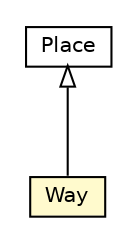 #!/usr/local/bin/dot
#
# Class diagram 
# Generated by UMLGraph version R5_6-24-gf6e263 (http://www.umlgraph.org/)
#

digraph G {
	edge [fontname="Helvetica",fontsize=10,labelfontname="Helvetica",labelfontsize=10];
	node [fontname="Helvetica",fontsize=10,shape=plaintext];
	nodesep=0.25;
	ranksep=0.5;
	// org.universAAL.ontology.location.Place
	c8610401 [label=<<table title="org.universAAL.ontology.location.Place" border="0" cellborder="1" cellspacing="0" cellpadding="2" port="p" href="./Place.html">
		<tr><td><table border="0" cellspacing="0" cellpadding="1">
<tr><td align="center" balign="center"> Place </td></tr>
		</table></td></tr>
		</table>>, URL="./Place.html", fontname="Helvetica", fontcolor="black", fontsize=10.0];
	// org.universAAL.ontology.location.Way
	c8610402 [label=<<table title="org.universAAL.ontology.location.Way" border="0" cellborder="1" cellspacing="0" cellpadding="2" port="p" bgcolor="lemonChiffon" href="./Way.html">
		<tr><td><table border="0" cellspacing="0" cellpadding="1">
<tr><td align="center" balign="center"> Way </td></tr>
		</table></td></tr>
		</table>>, URL="./Way.html", fontname="Helvetica", fontcolor="black", fontsize=10.0];
	//org.universAAL.ontology.location.Way extends org.universAAL.ontology.location.Place
	c8610401:p -> c8610402:p [dir=back,arrowtail=empty];
}

